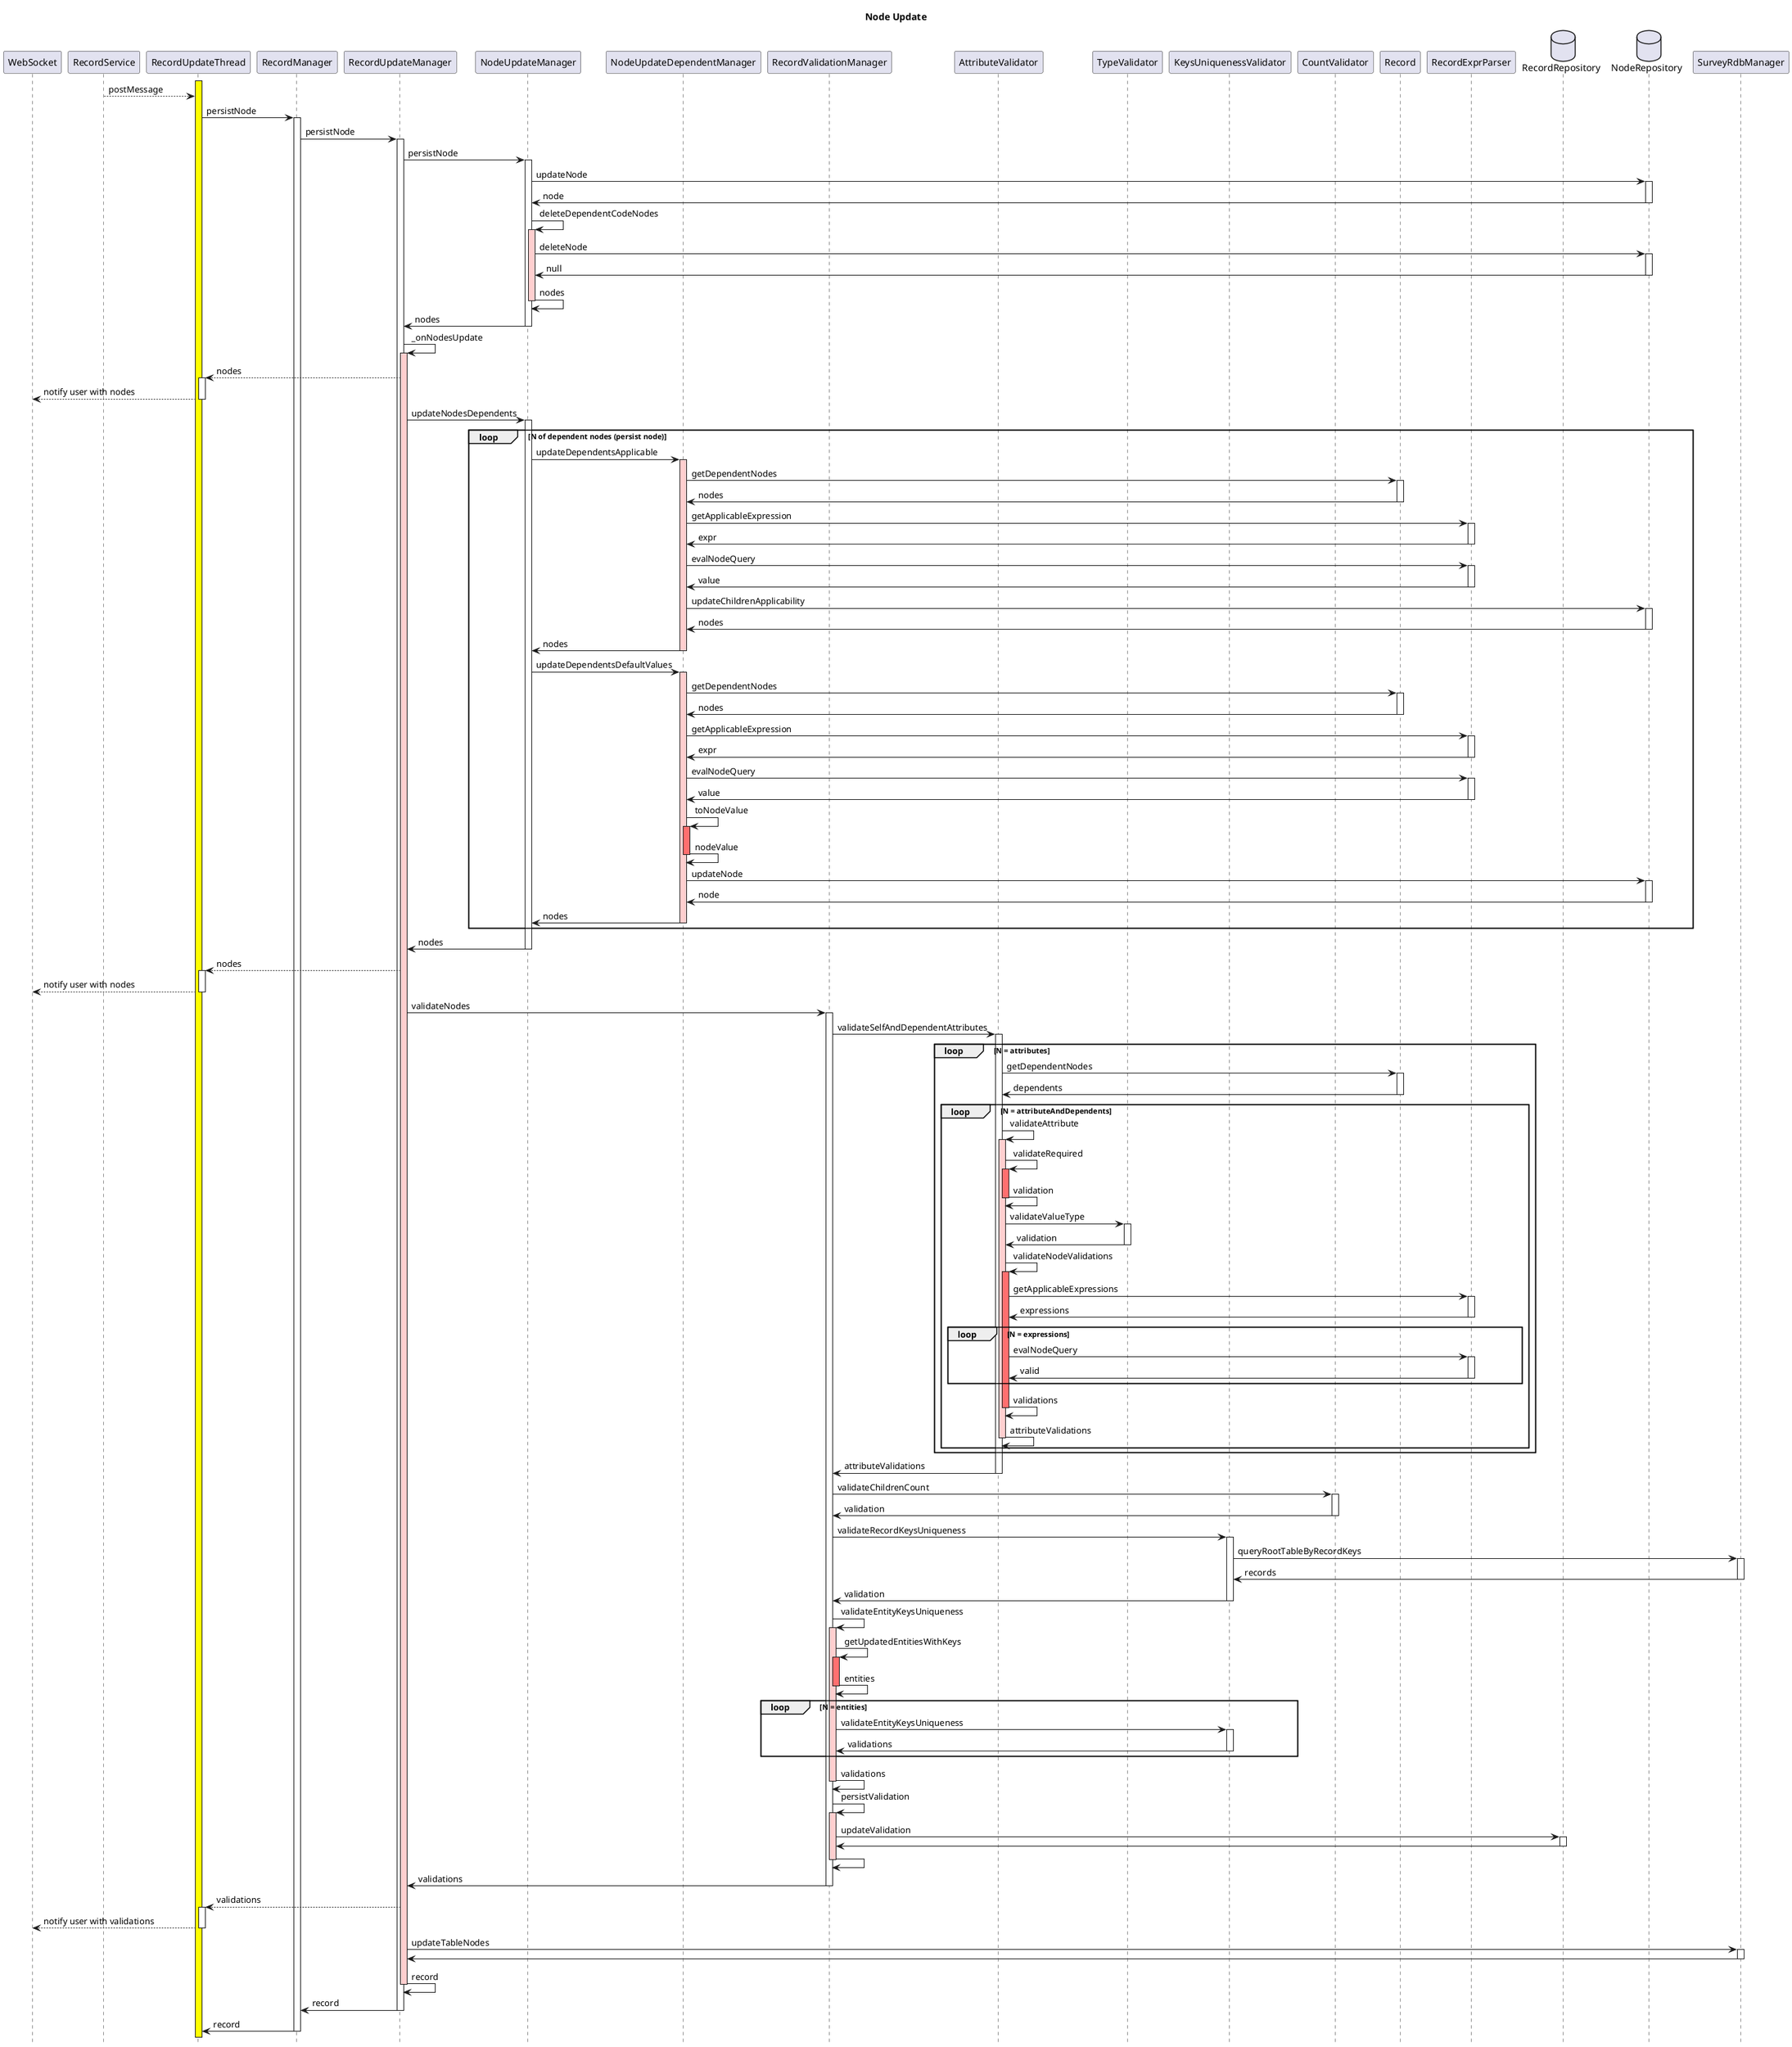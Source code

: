 @startuml

' colors:
'   level 1 : #FFCFCF
'   level 2 : #FF6F6F

' INIT
title Node Update
hide footbox

participant WebSocket
participant RecordService
participant RecordUpdateThread
participant RecordManager
participant RecordUpdateManager
participant NodeUpdateManager
participant NodeUpdateDependentManager
participant RecordValidationManager
participant AttributeValidator
participant TypeValidator
participant KeysUniquenessValidator
participant CountValidator
participant Record
participant RecordExprParser
database RecordRepository
database NodeRepository
participant SurveyRdbManager

RecordUpdateThread ++  #yellow

RecordService --> RecordUpdateThread : postMessage

RecordUpdateThread -> RecordManager ++ : persistNode
    RecordManager -> RecordUpdateManager ++ : persistNode
        'RecordUpdateManager.persistNode
        RecordUpdateManager -> NodeUpdateManager ++ : persistNode
            NodeUpdateManager -> NodeRepository ++ : updateNode
                NodeRepository -> NodeUpdateManager -- : node

            NodeUpdateManager -> NodeUpdateManager ++ #FFCFCF : deleteDependentCodeNodes
                NodeUpdateManager -> NodeRepository ++ : deleteNode
                    NodeRepository -> NodeUpdateManager -- : null
                NodeUpdateManager -> NodeUpdateManager --: nodes

            NodeUpdateManager -> RecordUpdateManager -- : nodes

    'RecordUpdateManager._onNodesUpdate START
    RecordUpdateManager -> RecordUpdateManager ++ #FFCFCF: _onNodesUpdate

        RecordUpdateManager --> RecordUpdateThread ++ : nodes
            RecordUpdateThread --> WebSocket -- : notify user with nodes

        RecordUpdateManager -> NodeUpdateManager ++ : updateNodesDependents
            loop N of dependent nodes (persist node)

            '1. UPDATE APPLICABILITY
            NodeUpdateManager -> NodeUpdateDependentManager ++ #FFCFCF: updateDependentsApplicable
                NodeUpdateDependentManager -> Record ++ : getDependentNodes
                    Record -> NodeUpdateDependentManager -- : nodes
                NodeUpdateDependentManager -> RecordExprParser ++ : getApplicableExpression
                    RecordExprParser -> NodeUpdateDependentManager -- : expr
                NodeUpdateDependentManager -> RecordExprParser ++ : evalNodeQuery
                    RecordExprParser -> NodeUpdateDependentManager -- : value
                NodeUpdateDependentManager -> NodeRepository ++ : updateChildrenApplicability
                    NodeRepository -> NodeUpdateDependentManager -- : nodes
                NodeUpdateDependentManager -> NodeUpdateManager -- : nodes

             '2. UPDATE DEFAULT VALUE
             NodeUpdateManager -> NodeUpdateDependentManager ++ #FFCFCF : updateDependentsDefaultValues
                 NodeUpdateDependentManager -> Record ++ : getDependentNodes
                     Record -> NodeUpdateDependentManager -- : nodes
                 NodeUpdateDependentManager -> RecordExprParser ++ : getApplicableExpression
                     RecordExprParser -> NodeUpdateDependentManager -- : expr
                 NodeUpdateDependentManager -> RecordExprParser ++ : evalNodeQuery
                     RecordExprParser -> NodeUpdateDependentManager -- : value
                 NodeUpdateDependentManager -> NodeUpdateDependentManager ++ #FF6F6F: toNodeValue
                     NodeUpdateDependentManager -> NodeUpdateDependentManager -- : nodeValue
                 NodeUpdateDependentManager -> NodeRepository ++ : updateNode
                     NodeRepository -> NodeUpdateDependentManager -- : node
                 NodeUpdateDependentManager -> NodeUpdateManager -- : nodes

            end
            NodeUpdateManager -> RecordUpdateManager -- : nodes

        RecordUpdateManager --> RecordUpdateThread ++ : nodes
            RecordUpdateThread --> WebSocket -- : notify user with nodes

        '3. UPDATE Validation
        RecordUpdateManager -> RecordValidationManager ++ : validateNodes

            '3.1 attributeValidations
            RecordValidationManager -> AttributeValidator ++ : validateSelfAndDependentAttributes
                loop N = attributes
                    AttributeValidator -> Record ++ : getDependentNodes
                        Record -> AttributeValidator -- : dependents
                        loop N = attributeAndDependents
                            AttributeValidator -> AttributeValidator ++ #FFCFCF : validateAttribute
                                AttributeValidator -> AttributeValidator ++ #FF6F6F: validateRequired
                                    AttributeValidator -> AttributeValidator -- : validation

                                AttributeValidator -> TypeValidator ++ : validateValueType
                                    TypeValidator -> AttributeValidator -- : validation

                                AttributeValidator -> AttributeValidator ++ #FF6F6F : validateNodeValidations
                                    AttributeValidator -> RecordExprParser ++ : getApplicableExpressions
                                        RecordExprParser -> AttributeValidator -- : expressions
                                        loop N = expressions
                                            AttributeValidator -> RecordExprParser ++ : evalNodeQuery
                                                RecordExprParser -> AttributeValidator -- : valid
                                        end
                                    AttributeValidator -> AttributeValidator -- : validations

                                AttributeValidator -> AttributeValidator -- : attributeValidations
                        end
                end
                AttributeValidator -> RecordValidationManager -- : attributeValidations

            '3.2 CountValidator
            RecordValidationManager -> CountValidator ++ : validateChildrenCount
                CountValidator -> RecordValidationManager  -- : validation

            '3.3 Record KeysUniquenessValidator
            RecordValidationManager -> KeysUniquenessValidator ++ : validateRecordKeysUniqueness
                KeysUniquenessValidator -> SurveyRdbManager ++ : queryRootTableByRecordKeys
                    SurveyRdbManager -> KeysUniquenessValidator -- : records
                    'KeysUniquenessValidator has an internal method fetchEntityKeyNodes, which does not a fetch - TODO RENAME TO get
                KeysUniquenessValidator -> RecordValidationManager  -- : validation

            '3.4 EntityKeysValidations
            RecordValidationManager -> RecordValidationManager ++ #FFCFCF : validateEntityKeysUniqueness
                RecordValidationManager -> RecordValidationManager ++ #FF6F6F : getUpdatedEntitiesWithKeys
                    RecordValidationManager -> RecordValidationManager -- : entities
                    loop N = entities
                        RecordValidationManager -> KeysUniquenessValidator ++ : validateEntityKeysUniqueness
                            KeysUniquenessValidator -> RecordValidationManager -- : validations
                    end
                RecordValidationManager -> RecordValidationManager -- : validations

            '3.5 persistValidation
            RecordValidationManager -> RecordValidationManager ++ #FFCFCF : persistValidation
                RecordValidationManager -> RecordRepository ++ : updateValidation
                    RecordRepository -> RecordValidationManager -- :
                RecordValidationManager -> RecordValidationManager -- :

            RecordValidationManager -> RecordUpdateManager -- : validations

        RecordUpdateManager --> RecordUpdateThread ++ : validations
            RecordUpdateThread --> WebSocket -- : notify user with validations

        RecordUpdateManager -> SurveyRdbManager ++ : updateTableNodes
            SurveyRdbManager -> RecordUpdateManager -- :

        'RecordUpdateManager._onNodesUpdate END
        RecordUpdateManager -> RecordUpdateManager -- : record

    RecordUpdateManager -> RecordManager -- : record
RecordManager -> RecordUpdateThread -- : record


@enduml